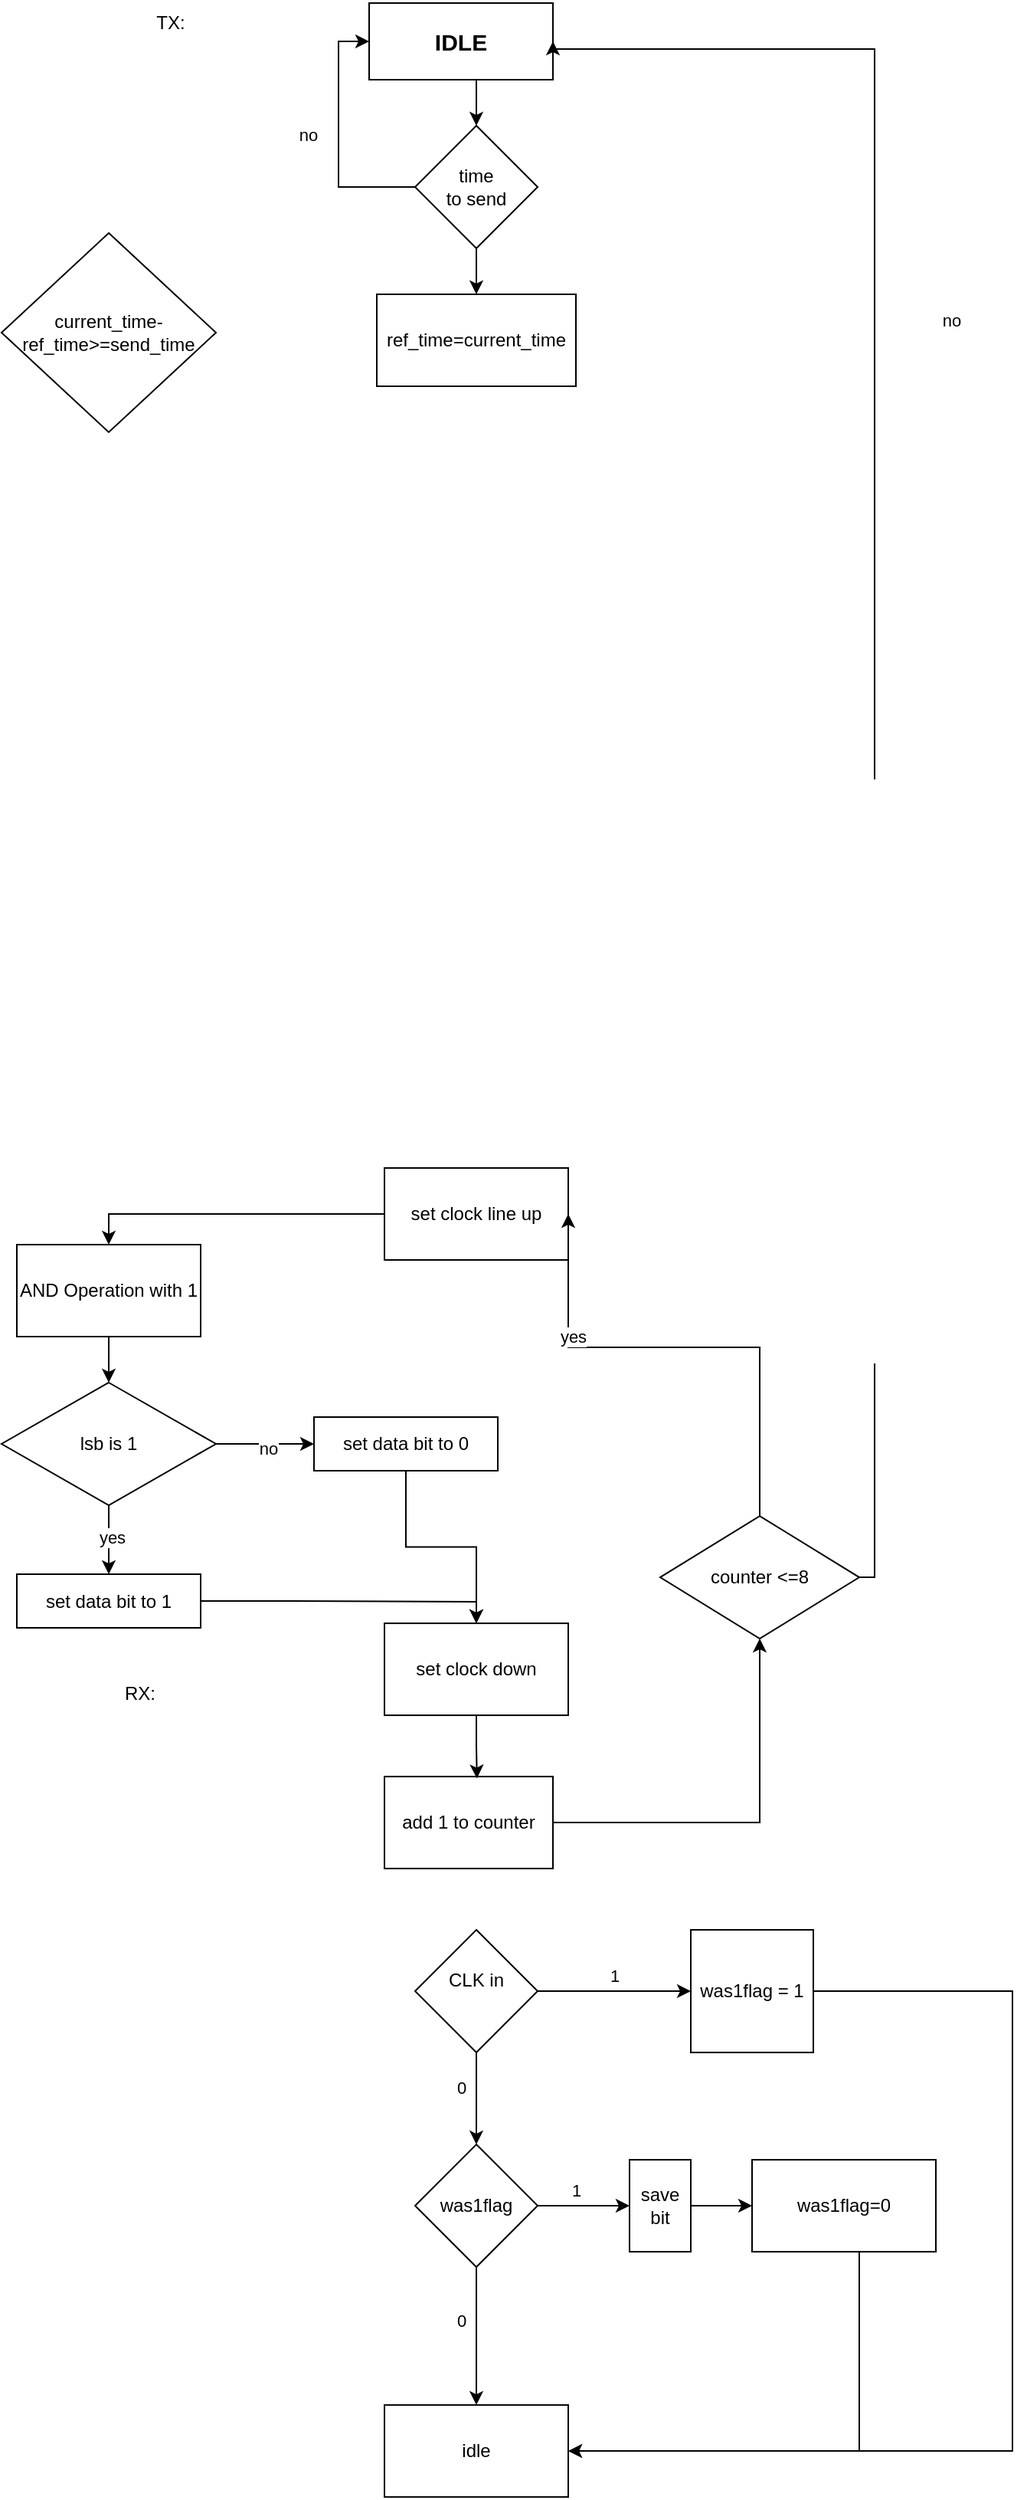 <mxfile version="24.8.6">
  <diagram name="Page-1" id="fvH-GBh8lEM_DRjrQgWB">
    <mxGraphModel dx="1235" dy="633" grid="1" gridSize="10" guides="1" tooltips="1" connect="1" arrows="1" fold="1" page="1" pageScale="1" pageWidth="827" pageHeight="1169" math="0" shadow="0">
      <root>
        <mxCell id="0" />
        <mxCell id="1" parent="0" />
        <mxCell id="p6_jlhCLxYiCMpAYg0-4-29" style="edgeStyle=orthogonalEdgeStyle;rounded=0;orthogonalLoop=1;jettySize=auto;html=1;entryX=0.5;entryY=0;entryDx=0;entryDy=0;exitX=0.557;exitY=0.976;exitDx=0;exitDy=0;exitPerimeter=0;" edge="1" parent="1" source="p6_jlhCLxYiCMpAYg0-4-1" target="p6_jlhCLxYiCMpAYg0-4-51">
          <mxGeometry relative="1" as="geometry">
            <mxPoint x="405" y="130" as="targetPoint" />
          </mxGeometry>
        </mxCell>
        <mxCell id="p6_jlhCLxYiCMpAYg0-4-1" value="&lt;b&gt;&lt;font style=&quot;font-size: 15px;&quot;&gt;IDLE&lt;/font&gt;&lt;/b&gt;" style="rounded=0;whiteSpace=wrap;html=1;" vertex="1" parent="1">
          <mxGeometry x="330" y="30" width="120" height="50" as="geometry" />
        </mxCell>
        <mxCell id="p6_jlhCLxYiCMpAYg0-4-15" style="edgeStyle=orthogonalEdgeStyle;rounded=0;orthogonalLoop=1;jettySize=auto;html=1;entryX=0.5;entryY=0;entryDx=0;entryDy=0;" edge="1" parent="1" source="p6_jlhCLxYiCMpAYg0-4-8" target="p6_jlhCLxYiCMpAYg0-4-64">
          <mxGeometry relative="1" as="geometry" />
        </mxCell>
        <mxCell id="p6_jlhCLxYiCMpAYg0-4-8" value="&lt;div&gt;set clock line up&lt;/div&gt;" style="rounded=0;whiteSpace=wrap;html=1;" vertex="1" parent="1">
          <mxGeometry x="340" y="790" width="120" height="60" as="geometry" />
        </mxCell>
        <mxCell id="p6_jlhCLxYiCMpAYg0-4-16" style="edgeStyle=orthogonalEdgeStyle;rounded=0;orthogonalLoop=1;jettySize=auto;html=1;exitX=1;exitY=0.5;exitDx=0;exitDy=0;entryX=0.5;entryY=0;entryDx=0;entryDy=0;" edge="1" parent="1" source="p6_jlhCLxYiCMpAYg0-4-72" target="p6_jlhCLxYiCMpAYg0-4-10">
          <mxGeometry relative="1" as="geometry">
            <mxPoint x="310" y="1047.04" as="sourcePoint" />
            <Array as="points">
              <mxPoint x="280" y="1073" />
              <mxPoint x="400" y="1073" />
            </Array>
          </mxGeometry>
        </mxCell>
        <mxCell id="p6_jlhCLxYiCMpAYg0-4-10" value="&lt;div&gt;set clock down&lt;/div&gt;" style="rounded=0;whiteSpace=wrap;html=1;" vertex="1" parent="1">
          <mxGeometry x="340" y="1087.04" width="120" height="60" as="geometry" />
        </mxCell>
        <mxCell id="p6_jlhCLxYiCMpAYg0-4-35" style="edgeStyle=orthogonalEdgeStyle;rounded=0;orthogonalLoop=1;jettySize=auto;html=1;entryX=0;entryY=0.5;entryDx=0;entryDy=0;exitX=1;exitY=0.5;exitDx=0;exitDy=0;" edge="1" parent="1" source="p6_jlhCLxYiCMpAYg0-4-36" target="p6_jlhCLxYiCMpAYg0-4-39">
          <mxGeometry relative="1" as="geometry">
            <mxPoint x="510" y="1317.04" as="targetPoint" />
            <mxPoint x="440" y="1317.04" as="sourcePoint" />
          </mxGeometry>
        </mxCell>
        <mxCell id="p6_jlhCLxYiCMpAYg0-4-38" value="&lt;div&gt;1&lt;/div&gt;" style="edgeLabel;html=1;align=center;verticalAlign=middle;resizable=0;points=[];" vertex="1" connectable="0" parent="p6_jlhCLxYiCMpAYg0-4-35">
          <mxGeometry x="0.177" y="-1" relative="1" as="geometry">
            <mxPoint x="-9" y="-11" as="offset" />
          </mxGeometry>
        </mxCell>
        <mxCell id="p6_jlhCLxYiCMpAYg0-4-22" style="edgeStyle=orthogonalEdgeStyle;rounded=0;orthogonalLoop=1;jettySize=auto;html=1;entryX=0.5;entryY=1;entryDx=0;entryDy=0;" edge="1" parent="1" source="p6_jlhCLxYiCMpAYg0-4-19" target="p6_jlhCLxYiCMpAYg0-4-20">
          <mxGeometry relative="1" as="geometry" />
        </mxCell>
        <mxCell id="p6_jlhCLxYiCMpAYg0-4-19" value="add 1 to counter" style="rounded=0;whiteSpace=wrap;html=1;" vertex="1" parent="1">
          <mxGeometry x="340" y="1187.04" width="110" height="60" as="geometry" />
        </mxCell>
        <mxCell id="p6_jlhCLxYiCMpAYg0-4-23" style="edgeStyle=orthogonalEdgeStyle;rounded=0;orthogonalLoop=1;jettySize=auto;html=1;entryX=1;entryY=0.5;entryDx=0;entryDy=0;" edge="1" parent="1" source="p6_jlhCLxYiCMpAYg0-4-20" target="p6_jlhCLxYiCMpAYg0-4-8">
          <mxGeometry relative="1" as="geometry">
            <Array as="points">
              <mxPoint x="585" y="907.04" />
            </Array>
          </mxGeometry>
        </mxCell>
        <mxCell id="p6_jlhCLxYiCMpAYg0-4-25" value="&lt;div&gt;yes&lt;/div&gt;" style="edgeLabel;html=1;align=center;verticalAlign=middle;resizable=0;points=[];" vertex="1" connectable="0" parent="p6_jlhCLxYiCMpAYg0-4-23">
          <mxGeometry x="0.459" y="-3" relative="1" as="geometry">
            <mxPoint y="-7" as="offset" />
          </mxGeometry>
        </mxCell>
        <mxCell id="p6_jlhCLxYiCMpAYg0-4-26" style="edgeStyle=orthogonalEdgeStyle;rounded=0;orthogonalLoop=1;jettySize=auto;html=1;entryX=1;entryY=0.5;entryDx=0;entryDy=0;exitX=1;exitY=0.5;exitDx=0;exitDy=0;" edge="1" parent="1" source="p6_jlhCLxYiCMpAYg0-4-20" target="p6_jlhCLxYiCMpAYg0-4-1">
          <mxGeometry relative="1" as="geometry">
            <Array as="points">
              <mxPoint x="660" y="60" />
              <mxPoint x="450" y="60" />
            </Array>
          </mxGeometry>
        </mxCell>
        <mxCell id="p6_jlhCLxYiCMpAYg0-4-30" value="&lt;div&gt;no&lt;/div&gt;" style="edgeLabel;html=1;align=center;verticalAlign=middle;resizable=0;points=[];" vertex="1" connectable="0" parent="p6_jlhCLxYiCMpAYg0-4-26">
          <mxGeometry x="0.388" y="2" relative="1" as="geometry">
            <mxPoint x="52" y="18" as="offset" />
          </mxGeometry>
        </mxCell>
        <mxCell id="p6_jlhCLxYiCMpAYg0-4-20" value="counter &amp;lt;=8 " style="rhombus;whiteSpace=wrap;html=1;" vertex="1" parent="1">
          <mxGeometry x="520" y="1017.04" width="130" height="80" as="geometry" />
        </mxCell>
        <mxCell id="p6_jlhCLxYiCMpAYg0-4-32" value="TX:" style="text;html=1;align=center;verticalAlign=middle;resizable=0;points=[];autosize=1;strokeColor=none;fillColor=none;" vertex="1" parent="1">
          <mxGeometry x="180" y="28" width="40" height="30" as="geometry" />
        </mxCell>
        <mxCell id="p6_jlhCLxYiCMpAYg0-4-33" value="&lt;div&gt;RX:&lt;/div&gt;" style="text;html=1;align=center;verticalAlign=middle;resizable=0;points=[];autosize=1;strokeColor=none;fillColor=none;" vertex="1" parent="1">
          <mxGeometry x="160" y="1118" width="40" height="30" as="geometry" />
        </mxCell>
        <mxCell id="p6_jlhCLxYiCMpAYg0-4-41" value="" style="edgeStyle=orthogonalEdgeStyle;rounded=0;orthogonalLoop=1;jettySize=auto;html=1;" edge="1" parent="1" source="p6_jlhCLxYiCMpAYg0-4-36" target="p6_jlhCLxYiCMpAYg0-4-40">
          <mxGeometry relative="1" as="geometry" />
        </mxCell>
        <mxCell id="p6_jlhCLxYiCMpAYg0-4-42" value="0" style="edgeLabel;html=1;align=center;verticalAlign=middle;resizable=0;points=[];" vertex="1" connectable="0" parent="p6_jlhCLxYiCMpAYg0-4-41">
          <mxGeometry x="-0.24" y="-2" relative="1" as="geometry">
            <mxPoint x="-8" as="offset" />
          </mxGeometry>
        </mxCell>
        <mxCell id="p6_jlhCLxYiCMpAYg0-4-36" value="&#xa;CLK in&#xa;&#xa;" style="rhombus;whiteSpace=wrap;html=1;" vertex="1" parent="1">
          <mxGeometry x="360" y="1287.04" width="80" height="80" as="geometry" />
        </mxCell>
        <mxCell id="p6_jlhCLxYiCMpAYg0-4-59" style="edgeStyle=orthogonalEdgeStyle;rounded=0;orthogonalLoop=1;jettySize=auto;html=1;entryX=1;entryY=0.5;entryDx=0;entryDy=0;" edge="1" parent="1" source="p6_jlhCLxYiCMpAYg0-4-39" target="p6_jlhCLxYiCMpAYg0-4-48">
          <mxGeometry relative="1" as="geometry">
            <Array as="points">
              <mxPoint x="750" y="1327.04" />
              <mxPoint x="750" y="1627.04" />
            </Array>
          </mxGeometry>
        </mxCell>
        <mxCell id="p6_jlhCLxYiCMpAYg0-4-39" value="was1flag = 1" style="whiteSpace=wrap;html=1;aspect=fixed;" vertex="1" parent="1">
          <mxGeometry x="540" y="1287.04" width="80" height="80" as="geometry" />
        </mxCell>
        <mxCell id="p6_jlhCLxYiCMpAYg0-4-44" value="" style="edgeStyle=orthogonalEdgeStyle;rounded=0;orthogonalLoop=1;jettySize=auto;html=1;" edge="1" parent="1" source="p6_jlhCLxYiCMpAYg0-4-40" target="p6_jlhCLxYiCMpAYg0-4-43">
          <mxGeometry relative="1" as="geometry" />
        </mxCell>
        <mxCell id="p6_jlhCLxYiCMpAYg0-4-45" value="1" style="edgeLabel;html=1;align=center;verticalAlign=middle;resizable=0;points=[];" vertex="1" connectable="0" parent="p6_jlhCLxYiCMpAYg0-4-44">
          <mxGeometry x="-0.187" y="-2" relative="1" as="geometry">
            <mxPoint y="-12" as="offset" />
          </mxGeometry>
        </mxCell>
        <mxCell id="p6_jlhCLxYiCMpAYg0-4-49" value="" style="edgeStyle=orthogonalEdgeStyle;rounded=0;orthogonalLoop=1;jettySize=auto;html=1;" edge="1" parent="1" source="p6_jlhCLxYiCMpAYg0-4-40" target="p6_jlhCLxYiCMpAYg0-4-48">
          <mxGeometry relative="1" as="geometry" />
        </mxCell>
        <mxCell id="p6_jlhCLxYiCMpAYg0-4-50" value="0" style="edgeLabel;html=1;align=center;verticalAlign=middle;resizable=0;points=[];" vertex="1" connectable="0" parent="p6_jlhCLxYiCMpAYg0-4-49">
          <mxGeometry x="-0.227" y="1" relative="1" as="geometry">
            <mxPoint x="-11" as="offset" />
          </mxGeometry>
        </mxCell>
        <mxCell id="p6_jlhCLxYiCMpAYg0-4-40" value="was1flag" style="rhombus;whiteSpace=wrap;html=1;" vertex="1" parent="1">
          <mxGeometry x="360" y="1427.04" width="80" height="80" as="geometry" />
        </mxCell>
        <mxCell id="p6_jlhCLxYiCMpAYg0-4-47" value="" style="edgeStyle=orthogonalEdgeStyle;rounded=0;orthogonalLoop=1;jettySize=auto;html=1;" edge="1" parent="1" source="p6_jlhCLxYiCMpAYg0-4-43" target="p6_jlhCLxYiCMpAYg0-4-46">
          <mxGeometry relative="1" as="geometry" />
        </mxCell>
        <mxCell id="p6_jlhCLxYiCMpAYg0-4-43" value="save bit" style="whiteSpace=wrap;html=1;" vertex="1" parent="1">
          <mxGeometry x="500" y="1437.04" width="40" height="60" as="geometry" />
        </mxCell>
        <mxCell id="p6_jlhCLxYiCMpAYg0-4-60" style="edgeStyle=orthogonalEdgeStyle;rounded=0;orthogonalLoop=1;jettySize=auto;html=1;entryX=1;entryY=0.5;entryDx=0;entryDy=0;" edge="1" parent="1" source="p6_jlhCLxYiCMpAYg0-4-46" target="p6_jlhCLxYiCMpAYg0-4-48">
          <mxGeometry relative="1" as="geometry">
            <Array as="points">
              <mxPoint x="650" y="1627.04" />
            </Array>
          </mxGeometry>
        </mxCell>
        <mxCell id="p6_jlhCLxYiCMpAYg0-4-46" value="was1flag=0" style="whiteSpace=wrap;html=1;" vertex="1" parent="1">
          <mxGeometry x="580" y="1437.04" width="120" height="60" as="geometry" />
        </mxCell>
        <mxCell id="p6_jlhCLxYiCMpAYg0-4-48" value="idle" style="whiteSpace=wrap;html=1;" vertex="1" parent="1">
          <mxGeometry x="340" y="1597.04" width="120" height="60" as="geometry" />
        </mxCell>
        <mxCell id="p6_jlhCLxYiCMpAYg0-4-55" style="edgeStyle=orthogonalEdgeStyle;rounded=0;orthogonalLoop=1;jettySize=auto;html=1;entryX=0;entryY=0.5;entryDx=0;entryDy=0;" edge="1" parent="1" source="p6_jlhCLxYiCMpAYg0-4-51" target="p6_jlhCLxYiCMpAYg0-4-1">
          <mxGeometry relative="1" as="geometry">
            <Array as="points">
              <mxPoint x="310" y="150" />
              <mxPoint x="310" y="55" />
            </Array>
          </mxGeometry>
        </mxCell>
        <mxCell id="p6_jlhCLxYiCMpAYg0-4-56" value="no" style="edgeLabel;html=1;align=center;verticalAlign=middle;resizable=0;points=[];" vertex="1" connectable="0" parent="p6_jlhCLxYiCMpAYg0-4-55">
          <mxGeometry x="-0.143" y="-2" relative="1" as="geometry">
            <mxPoint x="-22" y="-14" as="offset" />
          </mxGeometry>
        </mxCell>
        <mxCell id="p6_jlhCLxYiCMpAYg0-4-78" style="edgeStyle=orthogonalEdgeStyle;rounded=0;orthogonalLoop=1;jettySize=auto;html=1;entryX=0.5;entryY=0;entryDx=0;entryDy=0;" edge="1" parent="1" source="p6_jlhCLxYiCMpAYg0-4-51" target="p6_jlhCLxYiCMpAYg0-4-77">
          <mxGeometry relative="1" as="geometry" />
        </mxCell>
        <mxCell id="p6_jlhCLxYiCMpAYg0-4-51" value="&lt;div&gt;time&lt;br&gt;&lt;/div&gt;&lt;div&gt;to send&lt;br&gt;&lt;/div&gt;" style="rhombus;whiteSpace=wrap;html=1;" vertex="1" parent="1">
          <mxGeometry x="360" y="110" width="80" height="80" as="geometry" />
        </mxCell>
        <mxCell id="p6_jlhCLxYiCMpAYg0-4-58" style="edgeStyle=orthogonalEdgeStyle;rounded=0;orthogonalLoop=1;jettySize=auto;html=1;entryX=0.549;entryY=0.02;entryDx=0;entryDy=0;entryPerimeter=0;" edge="1" parent="1" source="p6_jlhCLxYiCMpAYg0-4-10" target="p6_jlhCLxYiCMpAYg0-4-19">
          <mxGeometry relative="1" as="geometry" />
        </mxCell>
        <mxCell id="p6_jlhCLxYiCMpAYg0-4-70" style="edgeStyle=orthogonalEdgeStyle;rounded=0;orthogonalLoop=1;jettySize=auto;html=1;" edge="1" parent="1" source="p6_jlhCLxYiCMpAYg0-4-64" target="p6_jlhCLxYiCMpAYg0-4-65">
          <mxGeometry relative="1" as="geometry" />
        </mxCell>
        <mxCell id="p6_jlhCLxYiCMpAYg0-4-64" value="AND Operation with 1" style="rounded=0;whiteSpace=wrap;html=1;" vertex="1" parent="1">
          <mxGeometry x="100" y="840" width="120" height="60" as="geometry" />
        </mxCell>
        <mxCell id="p6_jlhCLxYiCMpAYg0-4-66" style="edgeStyle=orthogonalEdgeStyle;rounded=0;orthogonalLoop=1;jettySize=auto;html=1;exitX=0.5;exitY=1;exitDx=0;exitDy=0;entryX=0.5;entryY=0;entryDx=0;entryDy=0;" edge="1" parent="1" source="p6_jlhCLxYiCMpAYg0-4-65" target="p6_jlhCLxYiCMpAYg0-4-72">
          <mxGeometry relative="1" as="geometry">
            <mxPoint x="160" y="1040" as="targetPoint" />
          </mxGeometry>
        </mxCell>
        <mxCell id="p6_jlhCLxYiCMpAYg0-4-67" value="yes" style="edgeLabel;html=1;align=center;verticalAlign=middle;resizable=0;points=[];" vertex="1" connectable="0" parent="p6_jlhCLxYiCMpAYg0-4-66">
          <mxGeometry x="-0.082" y="2" relative="1" as="geometry">
            <mxPoint as="offset" />
          </mxGeometry>
        </mxCell>
        <mxCell id="p6_jlhCLxYiCMpAYg0-4-68" style="edgeStyle=orthogonalEdgeStyle;rounded=0;orthogonalLoop=1;jettySize=auto;html=1;exitX=1;exitY=0.5;exitDx=0;exitDy=0;entryX=0;entryY=0.5;entryDx=0;entryDy=0;" edge="1" parent="1" source="p6_jlhCLxYiCMpAYg0-4-65" target="p6_jlhCLxYiCMpAYg0-4-75">
          <mxGeometry relative="1" as="geometry">
            <mxPoint x="460" y="1010" as="targetPoint" />
          </mxGeometry>
        </mxCell>
        <mxCell id="p6_jlhCLxYiCMpAYg0-4-69" value="no" style="edgeLabel;html=1;align=center;verticalAlign=middle;resizable=0;points=[];" vertex="1" connectable="0" parent="p6_jlhCLxYiCMpAYg0-4-68">
          <mxGeometry x="0.049" y="-3" relative="1" as="geometry">
            <mxPoint as="offset" />
          </mxGeometry>
        </mxCell>
        <mxCell id="p6_jlhCLxYiCMpAYg0-4-65" value="lsb is 1" style="rhombus;whiteSpace=wrap;html=1;" vertex="1" parent="1">
          <mxGeometry x="90" y="930" width="140" height="80" as="geometry" />
        </mxCell>
        <mxCell id="p6_jlhCLxYiCMpAYg0-4-72" value="set data bit to 1" style="rounded=0;whiteSpace=wrap;html=1;" vertex="1" parent="1">
          <mxGeometry x="100" y="1055" width="120" height="35" as="geometry" />
        </mxCell>
        <mxCell id="p6_jlhCLxYiCMpAYg0-4-76" style="edgeStyle=orthogonalEdgeStyle;rounded=0;orthogonalLoop=1;jettySize=auto;html=1;entryX=0.5;entryY=0;entryDx=0;entryDy=0;" edge="1" parent="1" source="p6_jlhCLxYiCMpAYg0-4-75" target="p6_jlhCLxYiCMpAYg0-4-10">
          <mxGeometry relative="1" as="geometry" />
        </mxCell>
        <mxCell id="p6_jlhCLxYiCMpAYg0-4-75" value="&lt;div&gt;set data bit to 0&lt;/div&gt;" style="rounded=0;whiteSpace=wrap;html=1;" vertex="1" parent="1">
          <mxGeometry x="294" y="952.5" width="120" height="35" as="geometry" />
        </mxCell>
        <mxCell id="p6_jlhCLxYiCMpAYg0-4-77" value="ref_time=current_time" style="rounded=0;whiteSpace=wrap;html=1;" vertex="1" parent="1">
          <mxGeometry x="335" y="220" width="130" height="60" as="geometry" />
        </mxCell>
        <mxCell id="p6_jlhCLxYiCMpAYg0-4-79" value="current_time-ref_time&amp;gt;=send_time" style="rhombus;whiteSpace=wrap;html=1;" vertex="1" parent="1">
          <mxGeometry x="90" y="180" width="140" height="130" as="geometry" />
        </mxCell>
      </root>
    </mxGraphModel>
  </diagram>
</mxfile>
